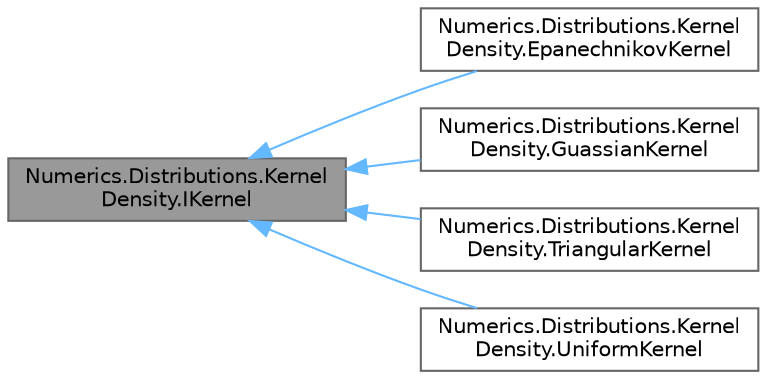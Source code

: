 digraph "Numerics.Distributions.KernelDensity.IKernel"
{
 // LATEX_PDF_SIZE
  bgcolor="transparent";
  edge [fontname=Helvetica,fontsize=10,labelfontname=Helvetica,labelfontsize=10];
  node [fontname=Helvetica,fontsize=10,shape=box,height=0.2,width=0.4];
  rankdir="LR";
  Node1 [id="Node000001",label="Numerics.Distributions.Kernel\lDensity.IKernel",height=0.2,width=0.4,color="gray40", fillcolor="grey60", style="filled", fontcolor="black",tooltip="Simple interface for kernel functions."];
  Node1 -> Node2 [id="edge1_Node000001_Node000002",dir="back",color="steelblue1",style="solid",tooltip=" "];
  Node2 [id="Node000002",label="Numerics.Distributions.Kernel\lDensity.EpanechnikovKernel",height=0.2,width=0.4,color="gray40", fillcolor="white", style="filled",URL="$class_numerics_1_1_distributions_1_1_kernel_density_1_1_epanechnikov_kernel.html",tooltip="Epanechnikov kernel with a min of -1 and max of 1."];
  Node1 -> Node3 [id="edge2_Node000001_Node000003",dir="back",color="steelblue1",style="solid",tooltip=" "];
  Node3 [id="Node000003",label="Numerics.Distributions.Kernel\lDensity.GuassianKernel",height=0.2,width=0.4,color="gray40", fillcolor="white", style="filled",URL="$class_numerics_1_1_distributions_1_1_kernel_density_1_1_guassian_kernel.html",tooltip="Gaussian kernel with a mean of 0 and standard deviation of 1. This is the default kernel."];
  Node1 -> Node4 [id="edge3_Node000001_Node000004",dir="back",color="steelblue1",style="solid",tooltip=" "];
  Node4 [id="Node000004",label="Numerics.Distributions.Kernel\lDensity.TriangularKernel",height=0.2,width=0.4,color="gray40", fillcolor="white", style="filled",URL="$class_numerics_1_1_distributions_1_1_kernel_density_1_1_triangular_kernel.html",tooltip="Triangular kernel with a min of -1, mode of 0, and max of 1."];
  Node1 -> Node5 [id="edge4_Node000001_Node000005",dir="back",color="steelblue1",style="solid",tooltip=" "];
  Node5 [id="Node000005",label="Numerics.Distributions.Kernel\lDensity.UniformKernel",height=0.2,width=0.4,color="gray40", fillcolor="white", style="filled",URL="$class_numerics_1_1_distributions_1_1_kernel_density_1_1_uniform_kernel.html",tooltip="Uniform kernel with a min of -1 and max of 1."];
}
